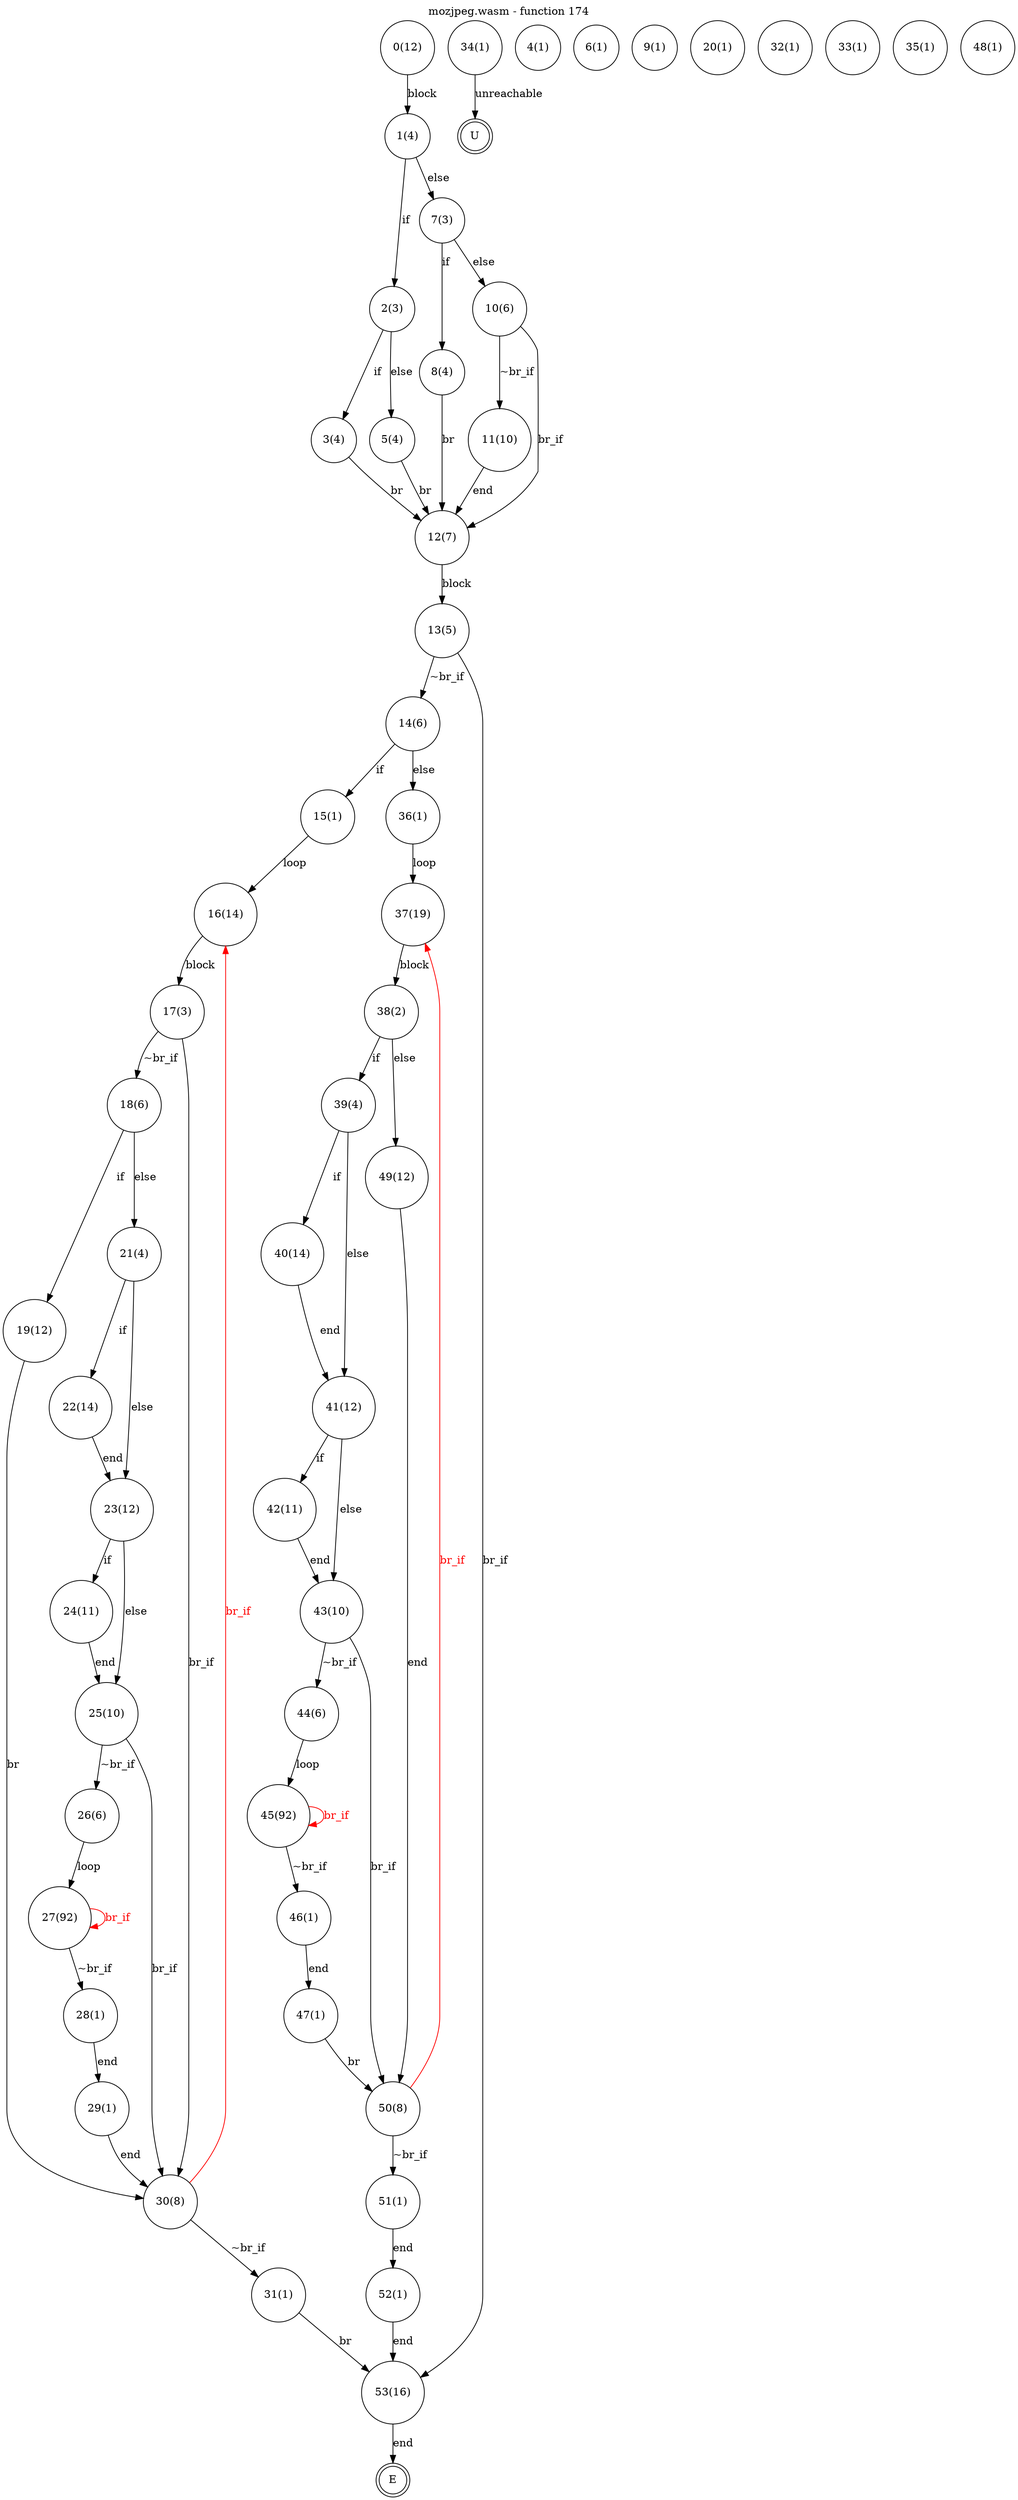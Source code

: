 digraph finite_state_machine {
    label = "mozjpeg.wasm - function 174"
    labelloc =  t
    labelfontsize = 16
    labelfontcolor = black
    labelfontname = "Helvetica"
    node [shape = doublecircle]; E U ;
node [shape=circle, fontcolor=black, style="", label="0(12)"]0
node [shape=circle, fontcolor=black, style="", label="1(4)"]1
node [shape=circle, fontcolor=black, style="", label="2(3)"]2
node [shape=circle, fontcolor=black, style="", label="3(4)"]3
node [shape=circle, fontcolor=black, style="", label="4(1)"]4
node [shape=circle, fontcolor=black, style="", label="5(4)"]5
node [shape=circle, fontcolor=black, style="", label="6(1)"]6
node [shape=circle, fontcolor=black, style="", label="7(3)"]7
node [shape=circle, fontcolor=black, style="", label="8(4)"]8
node [shape=circle, fontcolor=black, style="", label="9(1)"]9
node [shape=circle, fontcolor=black, style="", label="10(6)"]10
node [shape=circle, fontcolor=black, style="", label="11(10)"]11
node [shape=circle, fontcolor=black, style="", label="12(7)"]12
node [shape=circle, fontcolor=black, style="", label="13(5)"]13
node [shape=circle, fontcolor=black, style="", label="14(6)"]14
node [shape=circle, fontcolor=black, style="", label="15(1)"]15
node [shape=circle, fontcolor=black, style="", label="16(14)"]16
node [shape=circle, fontcolor=black, style="", label="17(3)"]17
node [shape=circle, fontcolor=black, style="", label="18(6)"]18
node [shape=circle, fontcolor=black, style="", label="19(12)"]19
node [shape=circle, fontcolor=black, style="", label="20(1)"]20
node [shape=circle, fontcolor=black, style="", label="21(4)"]21
node [shape=circle, fontcolor=black, style="", label="22(14)"]22
node [shape=circle, fontcolor=black, style="", label="23(12)"]23
node [shape=circle, fontcolor=black, style="", label="24(11)"]24
node [shape=circle, fontcolor=black, style="", label="25(10)"]25
node [shape=circle, fontcolor=black, style="", label="26(6)"]26
node [shape=circle, fontcolor=black, style="", label="27(92)"]27
node [shape=circle, fontcolor=black, style="", label="28(1)"]28
node [shape=circle, fontcolor=black, style="", label="29(1)"]29
node [shape=circle, fontcolor=black, style="", label="30(8)"]30
node [shape=circle, fontcolor=black, style="", label="31(1)"]31
node [shape=circle, fontcolor=black, style="", label="32(1)"]32
node [shape=circle, fontcolor=black, style="", label="33(1)"]33
node [shape=circle, fontcolor=black, style="", label="34(1)"]34
node [shape=circle, fontcolor=black, style="", label="35(1)"]35
node [shape=circle, fontcolor=black, style="", label="36(1)"]36
node [shape=circle, fontcolor=black, style="", label="37(19)"]37
node [shape=circle, fontcolor=black, style="", label="38(2)"]38
node [shape=circle, fontcolor=black, style="", label="39(4)"]39
node [shape=circle, fontcolor=black, style="", label="40(14)"]40
node [shape=circle, fontcolor=black, style="", label="41(12)"]41
node [shape=circle, fontcolor=black, style="", label="42(11)"]42
node [shape=circle, fontcolor=black, style="", label="43(10)"]43
node [shape=circle, fontcolor=black, style="", label="44(6)"]44
node [shape=circle, fontcolor=black, style="", label="45(92)"]45
node [shape=circle, fontcolor=black, style="", label="46(1)"]46
node [shape=circle, fontcolor=black, style="", label="47(1)"]47
node [shape=circle, fontcolor=black, style="", label="48(1)"]48
node [shape=circle, fontcolor=black, style="", label="49(12)"]49
node [shape=circle, fontcolor=black, style="", label="50(8)"]50
node [shape=circle, fontcolor=black, style="", label="51(1)"]51
node [shape=circle, fontcolor=black, style="", label="52(1)"]52
node [shape=circle, fontcolor=black, style="", label="53(16)"]53
node [shape=circle, fontcolor=black, style="", label="E"]E
node [shape=circle, fontcolor=black, style="", label="U"]U
    0 -> 1[label="block"];
    1 -> 2[label="if"];
    1 -> 7[label="else"];
    2 -> 3[label="if"];
    2 -> 5[label="else"];
    3 -> 12[label="br"];
    5 -> 12[label="br"];
    7 -> 8[label="if"];
    7 -> 10[label="else"];
    8 -> 12[label="br"];
    10 -> 11[label="~br_if"];
    10 -> 12[label="br_if"];
    11 -> 12[label="end"];
    12 -> 13[label="block"];
    13 -> 14[label="~br_if"];
    13 -> 53[label="br_if"];
    14 -> 15[label="if"];
    14 -> 36[label="else"];
    15 -> 16[label="loop"];
    16 -> 17[label="block"];
    17 -> 18[label="~br_if"];
    17 -> 30[label="br_if"];
    18 -> 19[label="if"];
    18 -> 21[label="else"];
    19 -> 30[label="br"];
    21 -> 22[label="if"];
    21 -> 23[label="else"];
    22 -> 23[label="end"];
    23 -> 24[label="if"];
    23 -> 25[label="else"];
    24 -> 25[label="end"];
    25 -> 26[label="~br_if"];
    25 -> 30[label="br_if"];
    26 -> 27[label="loop"];
    27 -> 28[label="~br_if"];
    27 -> 27[color="red" fontcolor="red" label="br_if"];
    28 -> 29[label="end"];
    29 -> 30[label="end"];
    30 -> 31[label="~br_if"];
    30 -> 16[color="red" fontcolor="red" label="br_if"];
    31 -> 53[label="br"];
    34 -> U[label="unreachable"];
    36 -> 37[label="loop"];
    37 -> 38[label="block"];
    38 -> 39[label="if"];
    38 -> 49[label="else"];
    39 -> 40[label="if"];
    39 -> 41[label="else"];
    40 -> 41[label="end"];
    41 -> 42[label="if"];
    41 -> 43[label="else"];
    42 -> 43[label="end"];
    43 -> 44[label="~br_if"];
    43 -> 50[label="br_if"];
    44 -> 45[label="loop"];
    45 -> 46[label="~br_if"];
    45 -> 45[color="red" fontcolor="red" label="br_if"];
    46 -> 47[label="end"];
    47 -> 50[label="br"];
    49 -> 50[label="end"];
    50 -> 51[label="~br_if"];
    50 -> 37[color="red" fontcolor="red" label="br_if"];
    51 -> 52[label="end"];
    52 -> 53[label="end"];
    53 -> E[label="end"];
}
